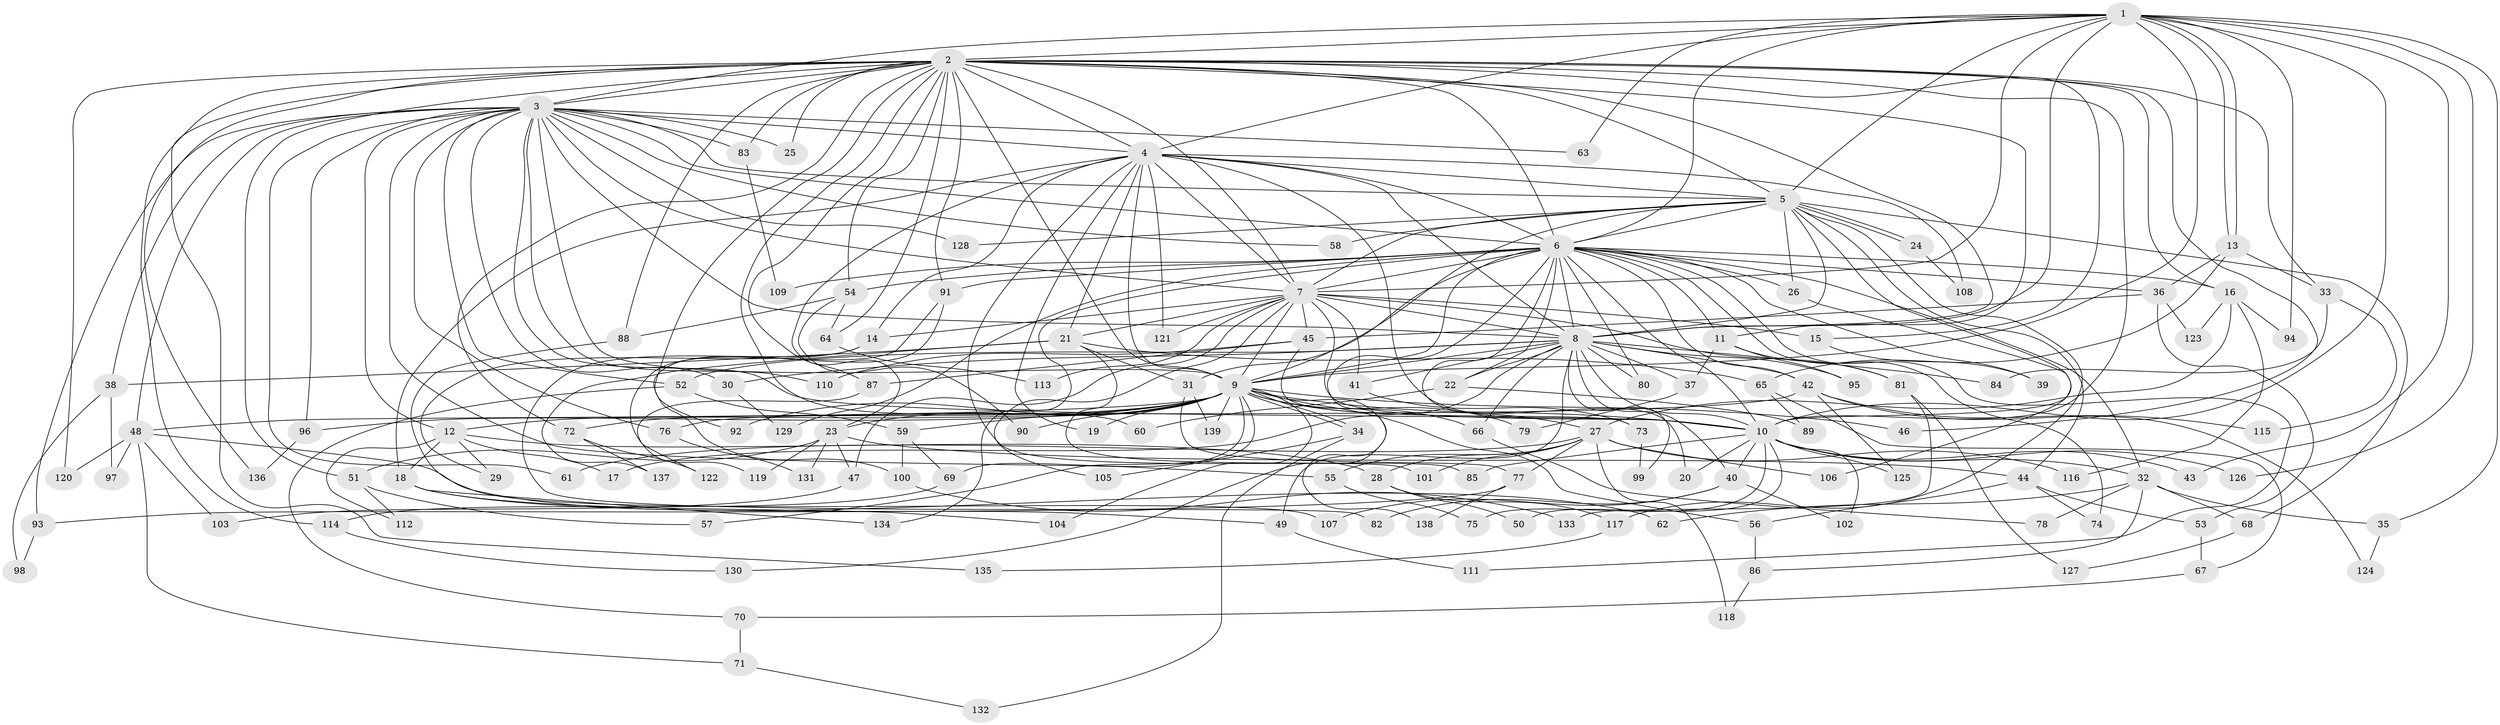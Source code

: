 // Generated by graph-tools (version 1.1) at 2025/01/03/09/25 03:01:30]
// undirected, 139 vertices, 303 edges
graph export_dot {
graph [start="1"]
  node [color=gray90,style=filled];
  1;
  2;
  3;
  4;
  5;
  6;
  7;
  8;
  9;
  10;
  11;
  12;
  13;
  14;
  15;
  16;
  17;
  18;
  19;
  20;
  21;
  22;
  23;
  24;
  25;
  26;
  27;
  28;
  29;
  30;
  31;
  32;
  33;
  34;
  35;
  36;
  37;
  38;
  39;
  40;
  41;
  42;
  43;
  44;
  45;
  46;
  47;
  48;
  49;
  50;
  51;
  52;
  53;
  54;
  55;
  56;
  57;
  58;
  59;
  60;
  61;
  62;
  63;
  64;
  65;
  66;
  67;
  68;
  69;
  70;
  71;
  72;
  73;
  74;
  75;
  76;
  77;
  78;
  79;
  80;
  81;
  82;
  83;
  84;
  85;
  86;
  87;
  88;
  89;
  90;
  91;
  92;
  93;
  94;
  95;
  96;
  97;
  98;
  99;
  100;
  101;
  102;
  103;
  104;
  105;
  106;
  107;
  108;
  109;
  110;
  111;
  112;
  113;
  114;
  115;
  116;
  117;
  118;
  119;
  120;
  121;
  122;
  123;
  124;
  125;
  126;
  127;
  128;
  129;
  130;
  131;
  132;
  133;
  134;
  135;
  136;
  137;
  138;
  139;
  1 -- 2;
  1 -- 3;
  1 -- 4;
  1 -- 5;
  1 -- 6;
  1 -- 7;
  1 -- 8;
  1 -- 9;
  1 -- 10;
  1 -- 13;
  1 -- 13;
  1 -- 35;
  1 -- 43;
  1 -- 63;
  1 -- 94;
  1 -- 126;
  2 -- 3;
  2 -- 4;
  2 -- 5;
  2 -- 6;
  2 -- 7;
  2 -- 8;
  2 -- 9;
  2 -- 10;
  2 -- 11;
  2 -- 15;
  2 -- 16;
  2 -- 25;
  2 -- 33;
  2 -- 46;
  2 -- 51;
  2 -- 54;
  2 -- 60;
  2 -- 64;
  2 -- 72;
  2 -- 83;
  2 -- 87;
  2 -- 88;
  2 -- 91;
  2 -- 92;
  2 -- 114;
  2 -- 120;
  2 -- 135;
  2 -- 136;
  3 -- 4;
  3 -- 5;
  3 -- 6;
  3 -- 7;
  3 -- 8;
  3 -- 9;
  3 -- 10;
  3 -- 12;
  3 -- 25;
  3 -- 30;
  3 -- 38;
  3 -- 48;
  3 -- 52;
  3 -- 55;
  3 -- 58;
  3 -- 61;
  3 -- 63;
  3 -- 76;
  3 -- 83;
  3 -- 93;
  3 -- 96;
  3 -- 110;
  3 -- 128;
  4 -- 5;
  4 -- 6;
  4 -- 7;
  4 -- 8;
  4 -- 9;
  4 -- 10;
  4 -- 14;
  4 -- 18;
  4 -- 19;
  4 -- 21;
  4 -- 23;
  4 -- 101;
  4 -- 108;
  4 -- 121;
  5 -- 6;
  5 -- 7;
  5 -- 8;
  5 -- 9;
  5 -- 10;
  5 -- 24;
  5 -- 24;
  5 -- 26;
  5 -- 44;
  5 -- 58;
  5 -- 68;
  5 -- 117;
  5 -- 128;
  6 -- 7;
  6 -- 8;
  6 -- 9;
  6 -- 10;
  6 -- 11;
  6 -- 16;
  6 -- 20;
  6 -- 22;
  6 -- 26;
  6 -- 31;
  6 -- 32;
  6 -- 36;
  6 -- 39;
  6 -- 42;
  6 -- 54;
  6 -- 74;
  6 -- 80;
  6 -- 91;
  6 -- 109;
  6 -- 111;
  6 -- 129;
  6 -- 130;
  6 -- 134;
  7 -- 8;
  7 -- 9;
  7 -- 10;
  7 -- 14;
  7 -- 15;
  7 -- 21;
  7 -- 41;
  7 -- 45;
  7 -- 47;
  7 -- 81;
  7 -- 105;
  7 -- 113;
  7 -- 121;
  8 -- 9;
  8 -- 10;
  8 -- 17;
  8 -- 22;
  8 -- 30;
  8 -- 37;
  8 -- 40;
  8 -- 41;
  8 -- 42;
  8 -- 49;
  8 -- 52;
  8 -- 66;
  8 -- 80;
  8 -- 84;
  8 -- 95;
  8 -- 99;
  9 -- 10;
  9 -- 12;
  9 -- 19;
  9 -- 23;
  9 -- 27;
  9 -- 34;
  9 -- 34;
  9 -- 46;
  9 -- 48;
  9 -- 56;
  9 -- 57;
  9 -- 59;
  9 -- 66;
  9 -- 69;
  9 -- 72;
  9 -- 79;
  9 -- 90;
  9 -- 92;
  9 -- 96;
  9 -- 104;
  9 -- 138;
  9 -- 139;
  10 -- 20;
  10 -- 32;
  10 -- 40;
  10 -- 43;
  10 -- 50;
  10 -- 75;
  10 -- 85;
  10 -- 102;
  10 -- 125;
  10 -- 126;
  11 -- 37;
  11 -- 81;
  11 -- 95;
  12 -- 17;
  12 -- 18;
  12 -- 28;
  12 -- 29;
  12 -- 112;
  13 -- 33;
  13 -- 36;
  13 -- 65;
  14 -- 29;
  14 -- 82;
  15 -- 39;
  16 -- 27;
  16 -- 94;
  16 -- 116;
  16 -- 123;
  18 -- 49;
  18 -- 104;
  18 -- 134;
  21 -- 31;
  21 -- 38;
  21 -- 65;
  21 -- 85;
  21 -- 137;
  22 -- 60;
  22 -- 89;
  23 -- 44;
  23 -- 47;
  23 -- 51;
  23 -- 119;
  23 -- 131;
  24 -- 108;
  26 -- 106;
  27 -- 28;
  27 -- 55;
  27 -- 61;
  27 -- 77;
  27 -- 101;
  27 -- 106;
  27 -- 116;
  27 -- 118;
  28 -- 50;
  28 -- 117;
  30 -- 129;
  31 -- 77;
  31 -- 139;
  32 -- 35;
  32 -- 62;
  32 -- 68;
  32 -- 78;
  32 -- 86;
  33 -- 84;
  33 -- 115;
  34 -- 105;
  34 -- 132;
  35 -- 124;
  36 -- 45;
  36 -- 53;
  36 -- 123;
  37 -- 79;
  38 -- 97;
  38 -- 98;
  40 -- 82;
  40 -- 102;
  40 -- 107;
  41 -- 73;
  42 -- 76;
  42 -- 115;
  42 -- 124;
  42 -- 125;
  44 -- 53;
  44 -- 56;
  44 -- 74;
  45 -- 73;
  45 -- 87;
  45 -- 110;
  47 -- 103;
  48 -- 62;
  48 -- 71;
  48 -- 97;
  48 -- 103;
  48 -- 120;
  49 -- 111;
  51 -- 57;
  51 -- 112;
  52 -- 59;
  52 -- 70;
  53 -- 67;
  54 -- 64;
  54 -- 88;
  54 -- 90;
  55 -- 75;
  56 -- 86;
  59 -- 69;
  59 -- 100;
  64 -- 113;
  65 -- 67;
  65 -- 89;
  66 -- 78;
  67 -- 70;
  68 -- 127;
  69 -- 114;
  70 -- 71;
  71 -- 132;
  72 -- 122;
  72 -- 137;
  73 -- 99;
  76 -- 131;
  77 -- 93;
  77 -- 138;
  81 -- 127;
  81 -- 133;
  83 -- 109;
  86 -- 118;
  87 -- 122;
  88 -- 107;
  91 -- 100;
  91 -- 119;
  93 -- 98;
  96 -- 136;
  100 -- 133;
  114 -- 130;
  117 -- 135;
}
